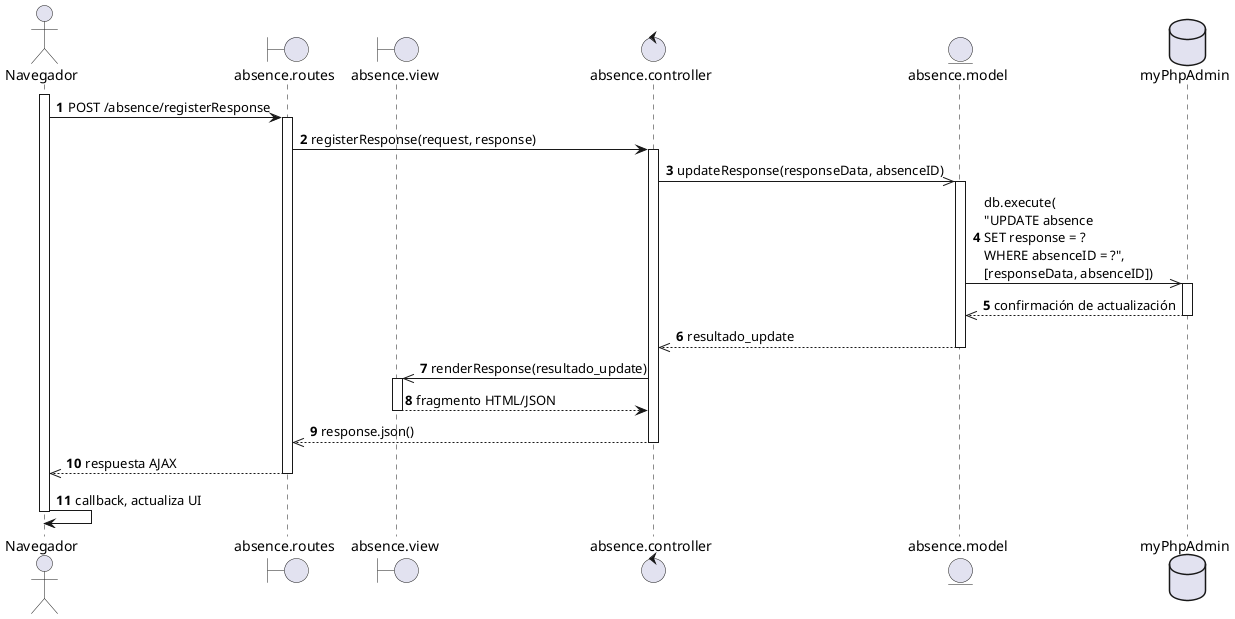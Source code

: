 @startuml CU018 - Líder registra respuesta hacia ausencia de colaborador - Diagrama de secuencia
actor Navegador
boundary "absence.routes" as Routes
boundary "absence.view" as View
control "absence.controller" as Controller
entity "absence.model" as Model
database "myPhpAdmin" as DB

autonumber

' El Navegador envía la petición AJAX para registrar la respuesta a la ausencia
activate Navegador
Navegador -> Routes: POST /absence/registerResponse

activate Routes
Routes -> Controller: registerResponse(request, response)
activate Controller

' El controlador invoca al modelo para actualizar la respuesta de la ausencia
Controller ->> Model: updateResponse(responseData, absenceID)
activate Model

' El modelo ejecuta la consulta en la base de datos
Model ->> DB: db.execute(\n"UPDATE absence \nSET response = ? \nWHERE absenceID = ?", \n[responseData, absenceID])
activate DB
DB -->> Model: confirmación de actualización
deactivate DB

Model -->> Controller: resultado_update
deactivate Model

' El controlador procesa el resultado y prepara la respuesta para la vista (AJAX JSON o fragmento HTML)
Controller ->> View: renderResponse(resultado_update)
activate View
View --> Controller: fragmento HTML/JSON
deactivate View

' El controlador envía la respuesta al router
Controller -->> Routes: response.json()
deactivate Controller

Routes -->> Navegador: respuesta AJAX
deactivate Routes

' El Navegador procesa la respuesta y actualiza la interfaz
Navegador -> Navegador: callback, actualiza UI
deactivate Navegador

@enduml